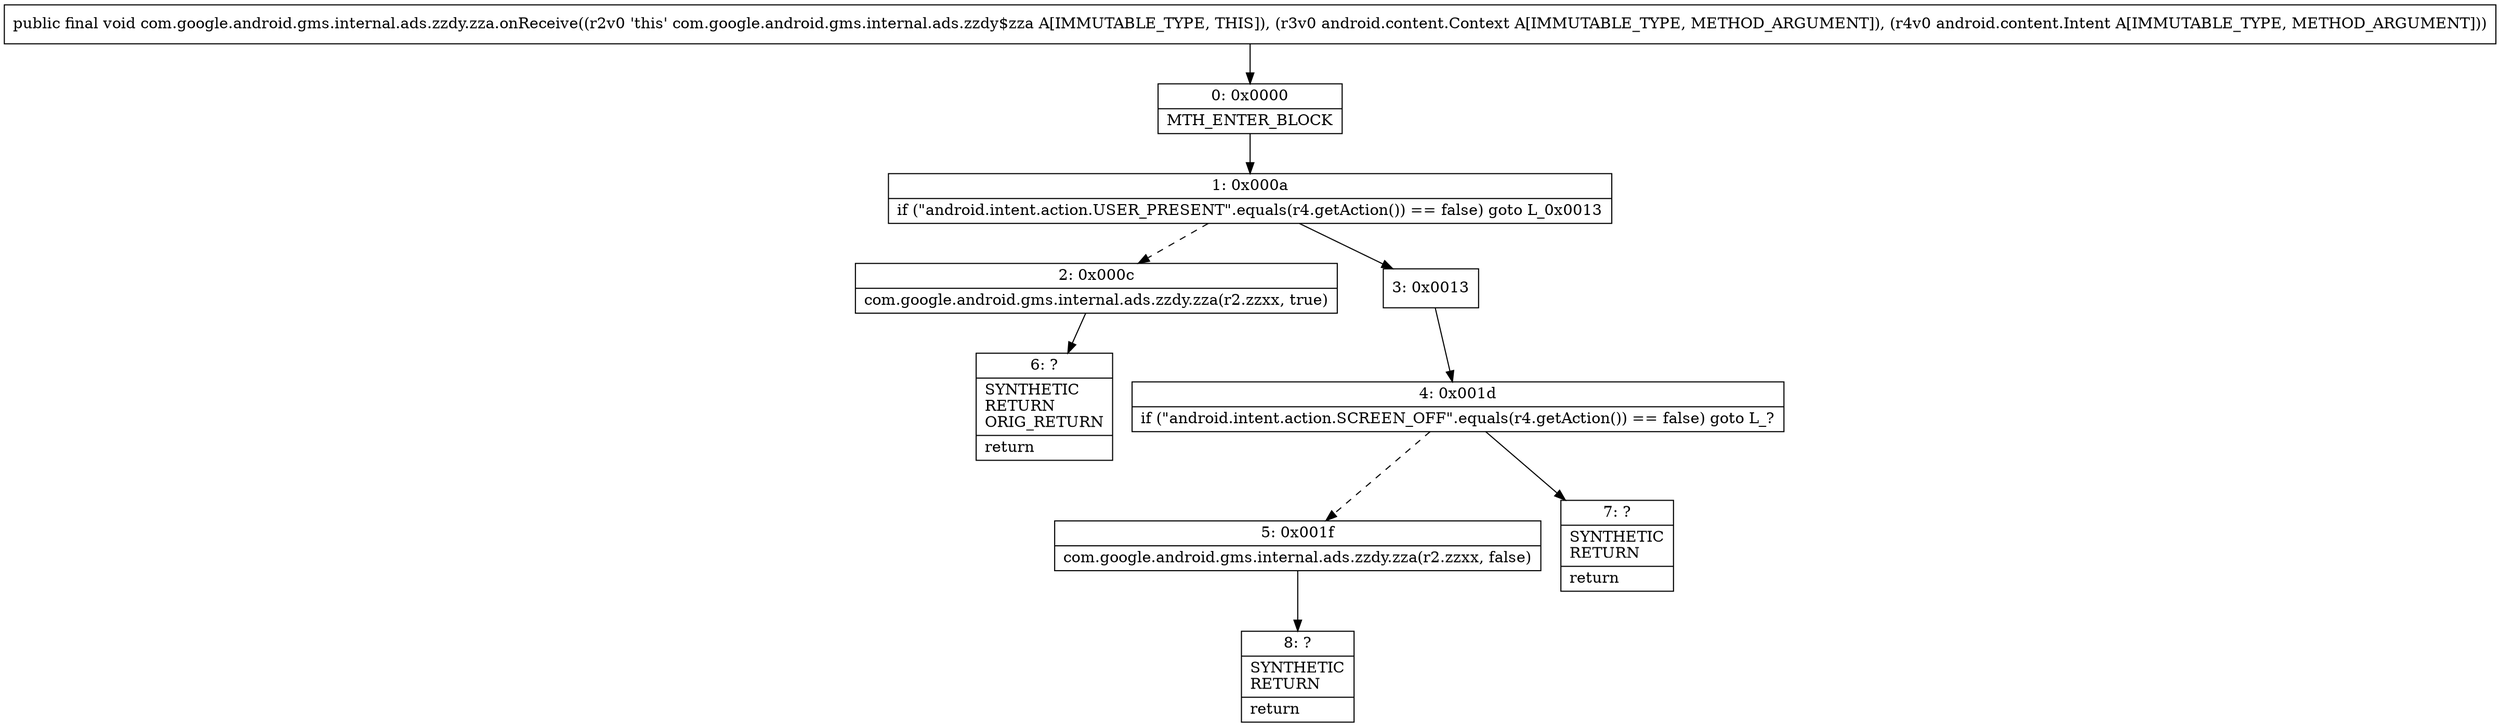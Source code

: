 digraph "CFG forcom.google.android.gms.internal.ads.zzdy.zza.onReceive(Landroid\/content\/Context;Landroid\/content\/Intent;)V" {
Node_0 [shape=record,label="{0\:\ 0x0000|MTH_ENTER_BLOCK\l}"];
Node_1 [shape=record,label="{1\:\ 0x000a|if (\"android.intent.action.USER_PRESENT\".equals(r4.getAction()) == false) goto L_0x0013\l}"];
Node_2 [shape=record,label="{2\:\ 0x000c|com.google.android.gms.internal.ads.zzdy.zza(r2.zzxx, true)\l}"];
Node_3 [shape=record,label="{3\:\ 0x0013}"];
Node_4 [shape=record,label="{4\:\ 0x001d|if (\"android.intent.action.SCREEN_OFF\".equals(r4.getAction()) == false) goto L_?\l}"];
Node_5 [shape=record,label="{5\:\ 0x001f|com.google.android.gms.internal.ads.zzdy.zza(r2.zzxx, false)\l}"];
Node_6 [shape=record,label="{6\:\ ?|SYNTHETIC\lRETURN\lORIG_RETURN\l|return\l}"];
Node_7 [shape=record,label="{7\:\ ?|SYNTHETIC\lRETURN\l|return\l}"];
Node_8 [shape=record,label="{8\:\ ?|SYNTHETIC\lRETURN\l|return\l}"];
MethodNode[shape=record,label="{public final void com.google.android.gms.internal.ads.zzdy.zza.onReceive((r2v0 'this' com.google.android.gms.internal.ads.zzdy$zza A[IMMUTABLE_TYPE, THIS]), (r3v0 android.content.Context A[IMMUTABLE_TYPE, METHOD_ARGUMENT]), (r4v0 android.content.Intent A[IMMUTABLE_TYPE, METHOD_ARGUMENT])) }"];
MethodNode -> Node_0;
Node_0 -> Node_1;
Node_1 -> Node_2[style=dashed];
Node_1 -> Node_3;
Node_2 -> Node_6;
Node_3 -> Node_4;
Node_4 -> Node_5[style=dashed];
Node_4 -> Node_7;
Node_5 -> Node_8;
}

